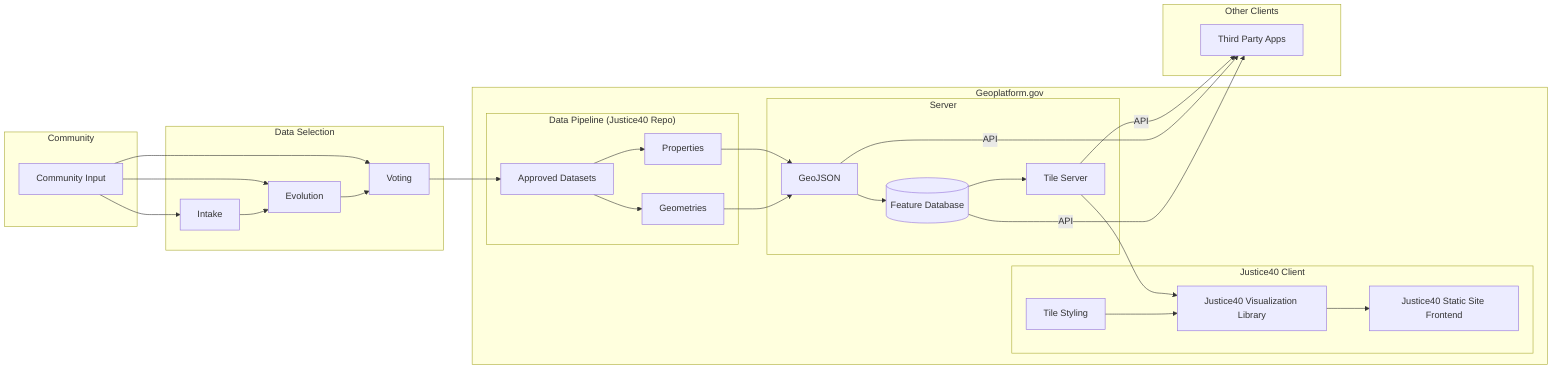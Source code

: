 graph LR
    subgraph c["Community"]
        input["Community Input"]
    end

    subgraph ds["Data Selection"]
        input --> Intake
        input --> Evolution
        input --> Voting
        Intake --> Evolution --> Voting
    end
    
    subgraph s["Geoplatform.gov"]
        subgraph dp["Data Pipeline (Justice40 Repo)"]
            Voting --> a["Approved Datasets"]
            a --> Properties
            a --> Geometries
        end
        subgraph Server
            Properties --> GeoJSON
            Geometries --> GeoJSON
            GeoJSON --> db[("Feature Database")]
            db --> tileserv["Tile Server"]
        end
            subgraph j40["Justice40 Client"]
            tileserv --> vl
            ts["Tile Styling"] --> vl["Justice40 Visualization Library"]
            vl --> fe["Justice40 Static Site Frontend"]
        end
    end

    subgraph oc["Other Clients"]
        tileserv -- API --> 3p["Third Party Apps"]
        GeoJSON -- API --> 3p
        db -- API --> 3p
    end